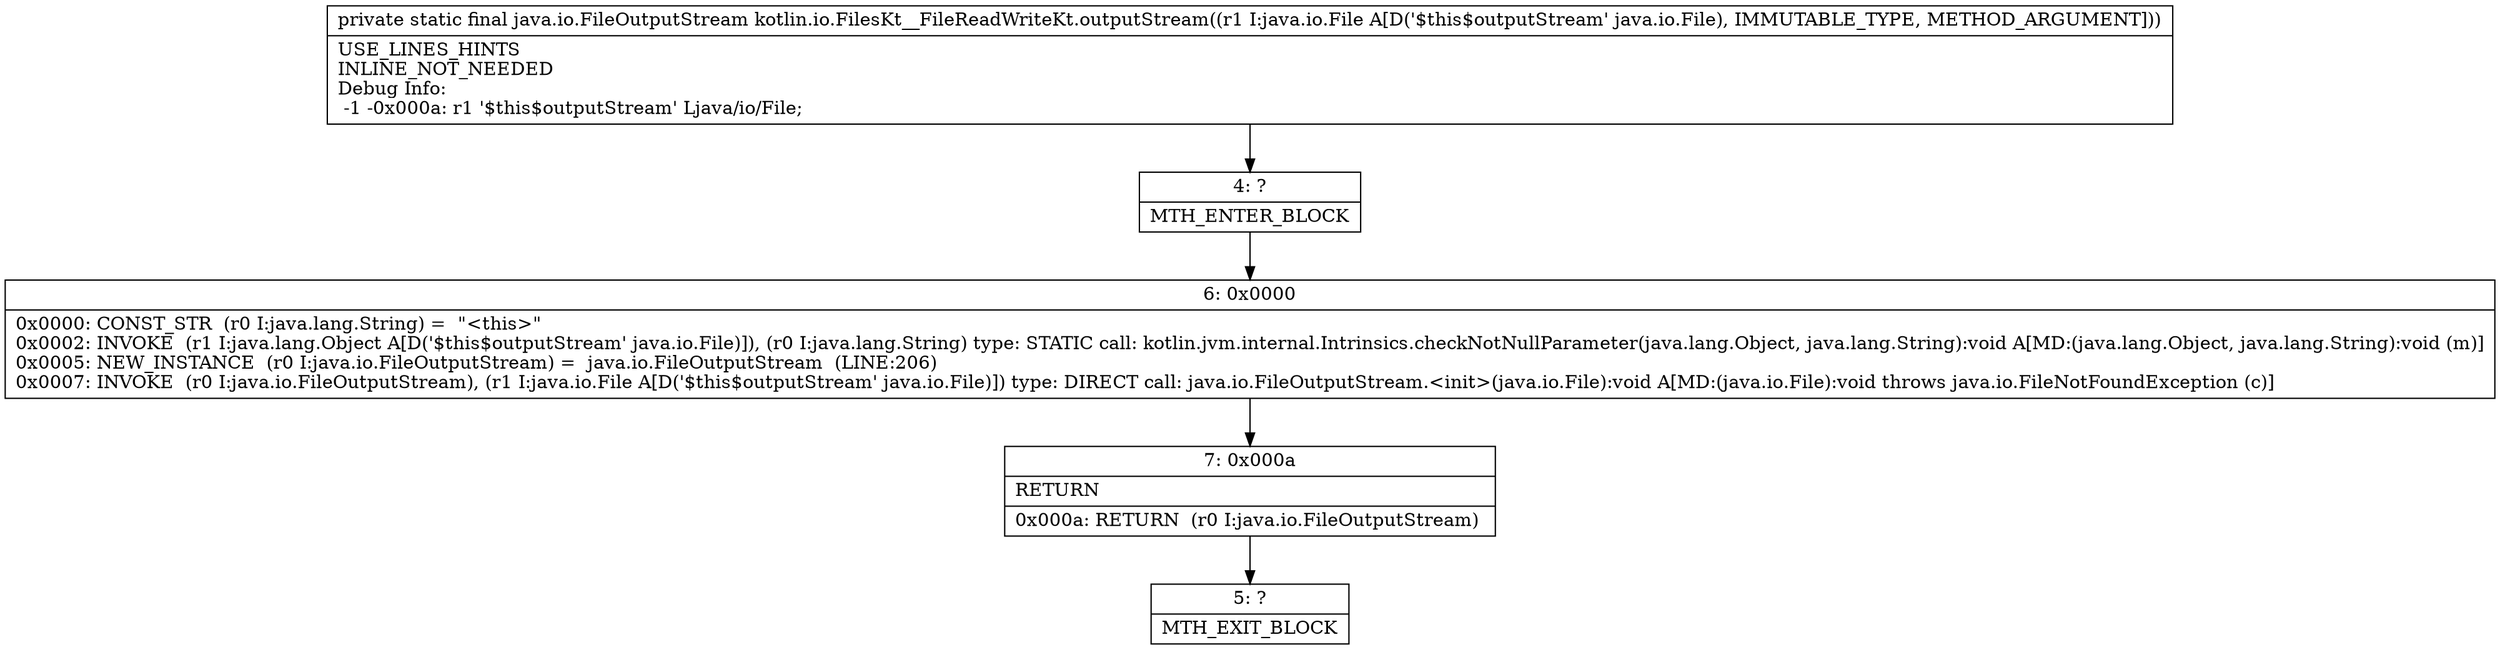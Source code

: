 digraph "CFG forkotlin.io.FilesKt__FileReadWriteKt.outputStream(Ljava\/io\/File;)Ljava\/io\/FileOutputStream;" {
Node_4 [shape=record,label="{4\:\ ?|MTH_ENTER_BLOCK\l}"];
Node_6 [shape=record,label="{6\:\ 0x0000|0x0000: CONST_STR  (r0 I:java.lang.String) =  \"\<this\>\" \l0x0002: INVOKE  (r1 I:java.lang.Object A[D('$this$outputStream' java.io.File)]), (r0 I:java.lang.String) type: STATIC call: kotlin.jvm.internal.Intrinsics.checkNotNullParameter(java.lang.Object, java.lang.String):void A[MD:(java.lang.Object, java.lang.String):void (m)]\l0x0005: NEW_INSTANCE  (r0 I:java.io.FileOutputStream) =  java.io.FileOutputStream  (LINE:206)\l0x0007: INVOKE  (r0 I:java.io.FileOutputStream), (r1 I:java.io.File A[D('$this$outputStream' java.io.File)]) type: DIRECT call: java.io.FileOutputStream.\<init\>(java.io.File):void A[MD:(java.io.File):void throws java.io.FileNotFoundException (c)]\l}"];
Node_7 [shape=record,label="{7\:\ 0x000a|RETURN\l|0x000a: RETURN  (r0 I:java.io.FileOutputStream) \l}"];
Node_5 [shape=record,label="{5\:\ ?|MTH_EXIT_BLOCK\l}"];
MethodNode[shape=record,label="{private static final java.io.FileOutputStream kotlin.io.FilesKt__FileReadWriteKt.outputStream((r1 I:java.io.File A[D('$this$outputStream' java.io.File), IMMUTABLE_TYPE, METHOD_ARGUMENT]))  | USE_LINES_HINTS\lINLINE_NOT_NEEDED\lDebug Info:\l  \-1 \-0x000a: r1 '$this$outputStream' Ljava\/io\/File;\l}"];
MethodNode -> Node_4;Node_4 -> Node_6;
Node_6 -> Node_7;
Node_7 -> Node_5;
}

